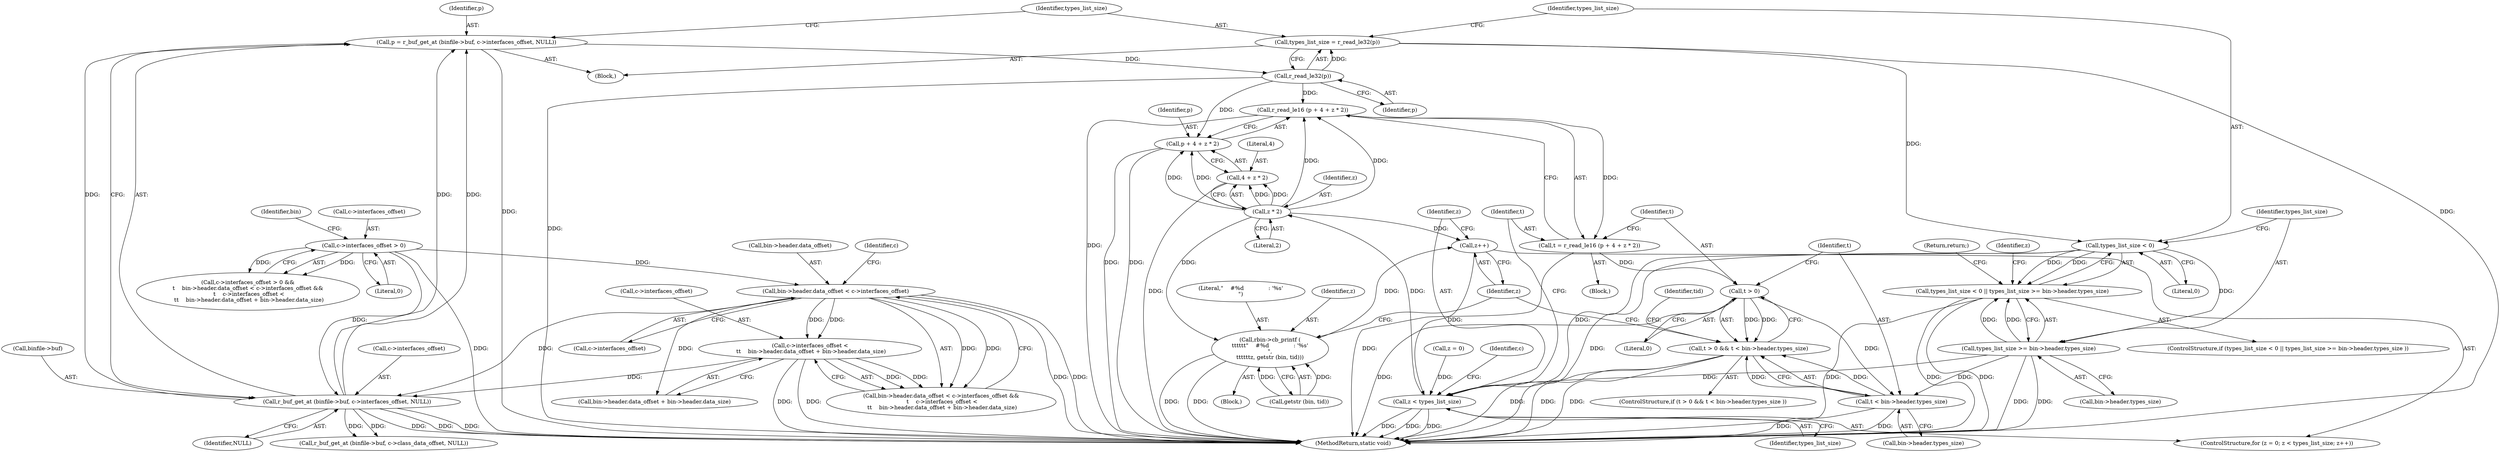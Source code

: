 digraph "0_radare2_1ea23bd6040441a21fbcfba69dce9a01af03f989@API" {
"1000282" [label="(Call,types_list_size = r_read_le32(p))"];
"1000284" [label="(Call,r_read_le32(p))"];
"1000271" [label="(Call,p = r_buf_get_at (binfile->buf, c->interfaces_offset, NULL))"];
"1000273" [label="(Call,r_buf_get_at (binfile->buf, c->interfaces_offset, NULL))"];
"1000246" [label="(Call,bin->header.data_offset < c->interfaces_offset)"];
"1000240" [label="(Call,c->interfaces_offset > 0)"];
"1000255" [label="(Call,c->interfaces_offset <\n \t\t    bin->header.data_offset + bin->header.data_size)"];
"1000288" [label="(Call,types_list_size < 0)"];
"1000287" [label="(Call,types_list_size < 0 || types_list_size >= bin->header.types_size)"];
"1000291" [label="(Call,types_list_size >= bin->header.types_size)"];
"1000304" [label="(Call,z < types_list_size)"];
"1000318" [label="(Call,z * 2)"];
"1000307" [label="(Call,z++)"];
"1000313" [label="(Call,r_read_le16 (p + 4 + z * 2))"];
"1000311" [label="(Call,t = r_read_le16 (p + 4 + z * 2))"];
"1000323" [label="(Call,t > 0)"];
"1000322" [label="(Call,t > 0 && t < bin->header.types_size)"];
"1000326" [label="(Call,t < bin->header.types_size)"];
"1000314" [label="(Call,p + 4 + z * 2)"];
"1000316" [label="(Call,4 + z * 2)"];
"1000347" [label="(Call,rbin->cb_printf (\n\t\t\t\t\t\t\"    #%d              : '%s'\n\",\n\t\t\t\t\t\tz, getstr (bin, tid)))"];
"1000285" [label="(Identifier,p)"];
"1000327" [label="(Identifier,t)"];
"1000292" [label="(Identifier,types_list_size)"];
"1000348" [label="(Literal,\"    #%d              : '%s'\n\")"];
"1000325" [label="(Literal,0)"];
"1000326" [label="(Call,t < bin->header.types_size)"];
"1000307" [label="(Call,z++)"];
"1000287" [label="(Call,types_list_size < 0 || types_list_size >= bin->header.types_size)"];
"1000597" [label="(MethodReturn,static void)"];
"1000316" [label="(Call,4 + z * 2)"];
"1000247" [label="(Call,bin->header.data_offset)"];
"1000319" [label="(Identifier,z)"];
"1000321" [label="(ControlStructure,if (t > 0 && t < bin->header.types_size ))"];
"1000246" [label="(Call,bin->header.data_offset < c->interfaces_offset)"];
"1000311" [label="(Call,t = r_read_le16 (p + 4 + z * 2))"];
"1000314" [label="(Call,p + 4 + z * 2)"];
"1000401" [label="(Call,r_buf_get_at (binfile->buf, c->class_data_offset, NULL))"];
"1000257" [label="(Identifier,c)"];
"1000273" [label="(Call,r_buf_get_at (binfile->buf, c->interfaces_offset, NULL))"];
"1000252" [label="(Call,c->interfaces_offset)"];
"1000256" [label="(Call,c->interfaces_offset)"];
"1000270" [label="(Block,)"];
"1000291" [label="(Call,types_list_size >= bin->header.types_size)"];
"1000249" [label="(Identifier,bin)"];
"1000284" [label="(Call,r_read_le32(p))"];
"1000301" [label="(Call,z = 0)"];
"1000277" [label="(Call,c->interfaces_offset)"];
"1000323" [label="(Call,t > 0)"];
"1000286" [label="(ControlStructure,if (types_list_size < 0 || types_list_size >= bin->header.types_size ))"];
"1000305" [label="(Identifier,z)"];
"1000271" [label="(Call,p = r_buf_get_at (binfile->buf, c->interfaces_offset, NULL))"];
"1000290" [label="(Literal,0)"];
"1000309" [label="(Block,)"];
"1000308" [label="(Identifier,z)"];
"1000289" [label="(Identifier,types_list_size)"];
"1000346" [label="(Block,)"];
"1000312" [label="(Identifier,t)"];
"1000299" [label="(Return,return;)"];
"1000320" [label="(Literal,2)"];
"1000245" [label="(Call,bin->header.data_offset < c->interfaces_offset &&\n \t    c->interfaces_offset <\n \t\t    bin->header.data_offset + bin->header.data_size)"];
"1000315" [label="(Identifier,p)"];
"1000300" [label="(ControlStructure,for (z = 0; z < types_list_size; z++))"];
"1000240" [label="(Call,c->interfaces_offset > 0)"];
"1000293" [label="(Call,bin->header.types_size)"];
"1000255" [label="(Call,c->interfaces_offset <\n \t\t    bin->header.data_offset + bin->header.data_size)"];
"1000304" [label="(Call,z < types_list_size)"];
"1000322" [label="(Call,t > 0 && t < bin->header.types_size)"];
"1000282" [label="(Call,types_list_size = r_read_le32(p))"];
"1000244" [label="(Literal,0)"];
"1000241" [label="(Call,c->interfaces_offset)"];
"1000347" [label="(Call,rbin->cb_printf (\n\t\t\t\t\t\t\"    #%d              : '%s'\n\",\n\t\t\t\t\t\tz, getstr (bin, tid)))"];
"1000350" [label="(Call,getstr (bin, tid))"];
"1000272" [label="(Identifier,p)"];
"1000283" [label="(Identifier,types_list_size)"];
"1000306" [label="(Identifier,types_list_size)"];
"1000288" [label="(Call,types_list_size < 0)"];
"1000280" [label="(Identifier,NULL)"];
"1000313" [label="(Call,r_read_le16 (p + 4 + z * 2))"];
"1000274" [label="(Call,binfile->buf)"];
"1000349" [label="(Identifier,z)"];
"1000317" [label="(Literal,4)"];
"1000356" [label="(Identifier,c)"];
"1000336" [label="(Identifier,tid)"];
"1000259" [label="(Call,bin->header.data_offset + bin->header.data_size)"];
"1000328" [label="(Call,bin->header.types_size)"];
"1000302" [label="(Identifier,z)"];
"1000239" [label="(Call,c->interfaces_offset > 0 &&\n\t    bin->header.data_offset < c->interfaces_offset &&\n \t    c->interfaces_offset <\n \t\t    bin->header.data_offset + bin->header.data_size)"];
"1000324" [label="(Identifier,t)"];
"1000318" [label="(Call,z * 2)"];
"1000282" -> "1000270"  [label="AST: "];
"1000282" -> "1000284"  [label="CFG: "];
"1000283" -> "1000282"  [label="AST: "];
"1000284" -> "1000282"  [label="AST: "];
"1000289" -> "1000282"  [label="CFG: "];
"1000282" -> "1000597"  [label="DDG: "];
"1000284" -> "1000282"  [label="DDG: "];
"1000282" -> "1000288"  [label="DDG: "];
"1000284" -> "1000285"  [label="CFG: "];
"1000285" -> "1000284"  [label="AST: "];
"1000284" -> "1000597"  [label="DDG: "];
"1000271" -> "1000284"  [label="DDG: "];
"1000284" -> "1000313"  [label="DDG: "];
"1000284" -> "1000314"  [label="DDG: "];
"1000271" -> "1000270"  [label="AST: "];
"1000271" -> "1000273"  [label="CFG: "];
"1000272" -> "1000271"  [label="AST: "];
"1000273" -> "1000271"  [label="AST: "];
"1000283" -> "1000271"  [label="CFG: "];
"1000271" -> "1000597"  [label="DDG: "];
"1000273" -> "1000271"  [label="DDG: "];
"1000273" -> "1000271"  [label="DDG: "];
"1000273" -> "1000271"  [label="DDG: "];
"1000273" -> "1000280"  [label="CFG: "];
"1000274" -> "1000273"  [label="AST: "];
"1000277" -> "1000273"  [label="AST: "];
"1000280" -> "1000273"  [label="AST: "];
"1000273" -> "1000597"  [label="DDG: "];
"1000273" -> "1000597"  [label="DDG: "];
"1000273" -> "1000597"  [label="DDG: "];
"1000246" -> "1000273"  [label="DDG: "];
"1000255" -> "1000273"  [label="DDG: "];
"1000240" -> "1000273"  [label="DDG: "];
"1000273" -> "1000401"  [label="DDG: "];
"1000273" -> "1000401"  [label="DDG: "];
"1000246" -> "1000245"  [label="AST: "];
"1000246" -> "1000252"  [label="CFG: "];
"1000247" -> "1000246"  [label="AST: "];
"1000252" -> "1000246"  [label="AST: "];
"1000257" -> "1000246"  [label="CFG: "];
"1000245" -> "1000246"  [label="CFG: "];
"1000246" -> "1000597"  [label="DDG: "];
"1000246" -> "1000597"  [label="DDG: "];
"1000246" -> "1000245"  [label="DDG: "];
"1000246" -> "1000245"  [label="DDG: "];
"1000240" -> "1000246"  [label="DDG: "];
"1000246" -> "1000255"  [label="DDG: "];
"1000246" -> "1000255"  [label="DDG: "];
"1000246" -> "1000259"  [label="DDG: "];
"1000240" -> "1000239"  [label="AST: "];
"1000240" -> "1000244"  [label="CFG: "];
"1000241" -> "1000240"  [label="AST: "];
"1000244" -> "1000240"  [label="AST: "];
"1000249" -> "1000240"  [label="CFG: "];
"1000239" -> "1000240"  [label="CFG: "];
"1000240" -> "1000597"  [label="DDG: "];
"1000240" -> "1000239"  [label="DDG: "];
"1000240" -> "1000239"  [label="DDG: "];
"1000255" -> "1000245"  [label="AST: "];
"1000255" -> "1000259"  [label="CFG: "];
"1000256" -> "1000255"  [label="AST: "];
"1000259" -> "1000255"  [label="AST: "];
"1000245" -> "1000255"  [label="CFG: "];
"1000255" -> "1000597"  [label="DDG: "];
"1000255" -> "1000597"  [label="DDG: "];
"1000255" -> "1000245"  [label="DDG: "];
"1000255" -> "1000245"  [label="DDG: "];
"1000288" -> "1000287"  [label="AST: "];
"1000288" -> "1000290"  [label="CFG: "];
"1000289" -> "1000288"  [label="AST: "];
"1000290" -> "1000288"  [label="AST: "];
"1000292" -> "1000288"  [label="CFG: "];
"1000287" -> "1000288"  [label="CFG: "];
"1000288" -> "1000597"  [label="DDG: "];
"1000288" -> "1000287"  [label="DDG: "];
"1000288" -> "1000287"  [label="DDG: "];
"1000288" -> "1000291"  [label="DDG: "];
"1000288" -> "1000304"  [label="DDG: "];
"1000287" -> "1000286"  [label="AST: "];
"1000287" -> "1000291"  [label="CFG: "];
"1000291" -> "1000287"  [label="AST: "];
"1000299" -> "1000287"  [label="CFG: "];
"1000302" -> "1000287"  [label="CFG: "];
"1000287" -> "1000597"  [label="DDG: "];
"1000287" -> "1000597"  [label="DDG: "];
"1000287" -> "1000597"  [label="DDG: "];
"1000291" -> "1000287"  [label="DDG: "];
"1000291" -> "1000287"  [label="DDG: "];
"1000291" -> "1000293"  [label="CFG: "];
"1000292" -> "1000291"  [label="AST: "];
"1000293" -> "1000291"  [label="AST: "];
"1000291" -> "1000597"  [label="DDG: "];
"1000291" -> "1000597"  [label="DDG: "];
"1000291" -> "1000304"  [label="DDG: "];
"1000291" -> "1000326"  [label="DDG: "];
"1000304" -> "1000300"  [label="AST: "];
"1000304" -> "1000306"  [label="CFG: "];
"1000305" -> "1000304"  [label="AST: "];
"1000306" -> "1000304"  [label="AST: "];
"1000312" -> "1000304"  [label="CFG: "];
"1000356" -> "1000304"  [label="CFG: "];
"1000304" -> "1000597"  [label="DDG: "];
"1000304" -> "1000597"  [label="DDG: "];
"1000304" -> "1000597"  [label="DDG: "];
"1000301" -> "1000304"  [label="DDG: "];
"1000307" -> "1000304"  [label="DDG: "];
"1000304" -> "1000318"  [label="DDG: "];
"1000318" -> "1000316"  [label="AST: "];
"1000318" -> "1000320"  [label="CFG: "];
"1000319" -> "1000318"  [label="AST: "];
"1000320" -> "1000318"  [label="AST: "];
"1000316" -> "1000318"  [label="CFG: "];
"1000318" -> "1000307"  [label="DDG: "];
"1000318" -> "1000313"  [label="DDG: "];
"1000318" -> "1000313"  [label="DDG: "];
"1000318" -> "1000314"  [label="DDG: "];
"1000318" -> "1000314"  [label="DDG: "];
"1000318" -> "1000316"  [label="DDG: "];
"1000318" -> "1000316"  [label="DDG: "];
"1000318" -> "1000347"  [label="DDG: "];
"1000307" -> "1000300"  [label="AST: "];
"1000307" -> "1000308"  [label="CFG: "];
"1000308" -> "1000307"  [label="AST: "];
"1000305" -> "1000307"  [label="CFG: "];
"1000347" -> "1000307"  [label="DDG: "];
"1000313" -> "1000311"  [label="AST: "];
"1000313" -> "1000314"  [label="CFG: "];
"1000314" -> "1000313"  [label="AST: "];
"1000311" -> "1000313"  [label="CFG: "];
"1000313" -> "1000597"  [label="DDG: "];
"1000313" -> "1000311"  [label="DDG: "];
"1000311" -> "1000309"  [label="AST: "];
"1000312" -> "1000311"  [label="AST: "];
"1000324" -> "1000311"  [label="CFG: "];
"1000311" -> "1000597"  [label="DDG: "];
"1000311" -> "1000323"  [label="DDG: "];
"1000323" -> "1000322"  [label="AST: "];
"1000323" -> "1000325"  [label="CFG: "];
"1000324" -> "1000323"  [label="AST: "];
"1000325" -> "1000323"  [label="AST: "];
"1000327" -> "1000323"  [label="CFG: "];
"1000322" -> "1000323"  [label="CFG: "];
"1000323" -> "1000597"  [label="DDG: "];
"1000323" -> "1000322"  [label="DDG: "];
"1000323" -> "1000322"  [label="DDG: "];
"1000323" -> "1000326"  [label="DDG: "];
"1000322" -> "1000321"  [label="AST: "];
"1000322" -> "1000326"  [label="CFG: "];
"1000326" -> "1000322"  [label="AST: "];
"1000336" -> "1000322"  [label="CFG: "];
"1000308" -> "1000322"  [label="CFG: "];
"1000322" -> "1000597"  [label="DDG: "];
"1000322" -> "1000597"  [label="DDG: "];
"1000322" -> "1000597"  [label="DDG: "];
"1000326" -> "1000322"  [label="DDG: "];
"1000326" -> "1000322"  [label="DDG: "];
"1000326" -> "1000328"  [label="CFG: "];
"1000327" -> "1000326"  [label="AST: "];
"1000328" -> "1000326"  [label="AST: "];
"1000326" -> "1000597"  [label="DDG: "];
"1000326" -> "1000597"  [label="DDG: "];
"1000314" -> "1000316"  [label="CFG: "];
"1000315" -> "1000314"  [label="AST: "];
"1000316" -> "1000314"  [label="AST: "];
"1000314" -> "1000597"  [label="DDG: "];
"1000314" -> "1000597"  [label="DDG: "];
"1000317" -> "1000316"  [label="AST: "];
"1000316" -> "1000597"  [label="DDG: "];
"1000347" -> "1000346"  [label="AST: "];
"1000347" -> "1000350"  [label="CFG: "];
"1000348" -> "1000347"  [label="AST: "];
"1000349" -> "1000347"  [label="AST: "];
"1000350" -> "1000347"  [label="AST: "];
"1000308" -> "1000347"  [label="CFG: "];
"1000347" -> "1000597"  [label="DDG: "];
"1000347" -> "1000597"  [label="DDG: "];
"1000350" -> "1000347"  [label="DDG: "];
"1000350" -> "1000347"  [label="DDG: "];
}
